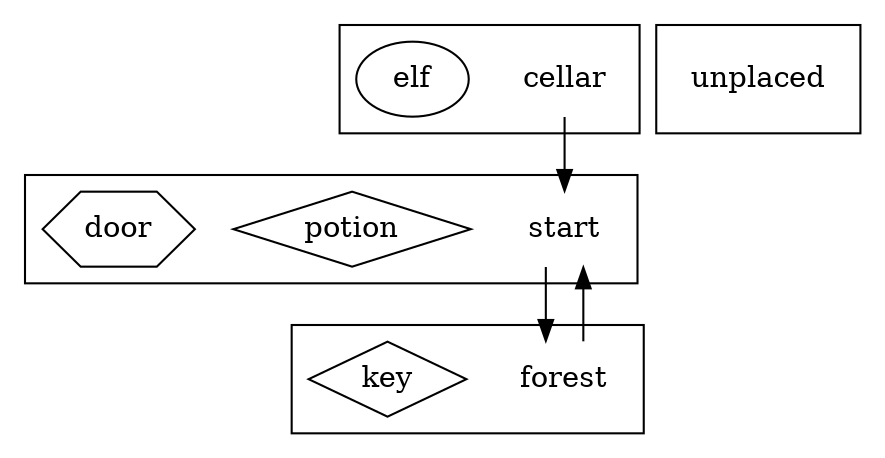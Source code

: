 digraph layout {
    /* ortho splines just makes the arrows into straight lines (rather than curvy ones !) */
    splines = ortho;
    node [shape = "rect"];

    subgraph locations {
    subgraph cluster001 {
    node [shape = "none"];
    start [description = "An empty room"];
    subgraph artefacts {
    node [shape = "diamond"];
    potion [description = "Magic potion"];
    }
    subgraph furniture {
    node [shape = "hexagon"];
    door [description = "Wooden door"];
    }
    }

    subgraph cluster002 {
    node [shape = "none"];
    forest [description = "A dark forest"];
    subgraph artefacts {
    node [shape = "diamond"];
    key [description = "Brass key"];
    }
    }

    subgraph cluster003 {
    node [shape = "none"];
    cellar [description = "A dusty cellar"]
    subgraph characters {
    node [shape = "ellipse"];
    elf [description = "Angry Elf"];
    }
    }

    subgraph cluster999 {
    node [shape = "none"];
    unplaced [description = "Storage for any entities not placed in the game"]
    subgraph characters {
    node [shape = "ellipse"];
    }
    subgraph artefacts {
    node [shape = "diamond"];
    }
    subgraph furniture {
    node [shape = "hexagon"];
    }
    }
    }

    subgraph paths {
    start -> forest;
    forest -> start;
    cellar -> start;
    }

}
